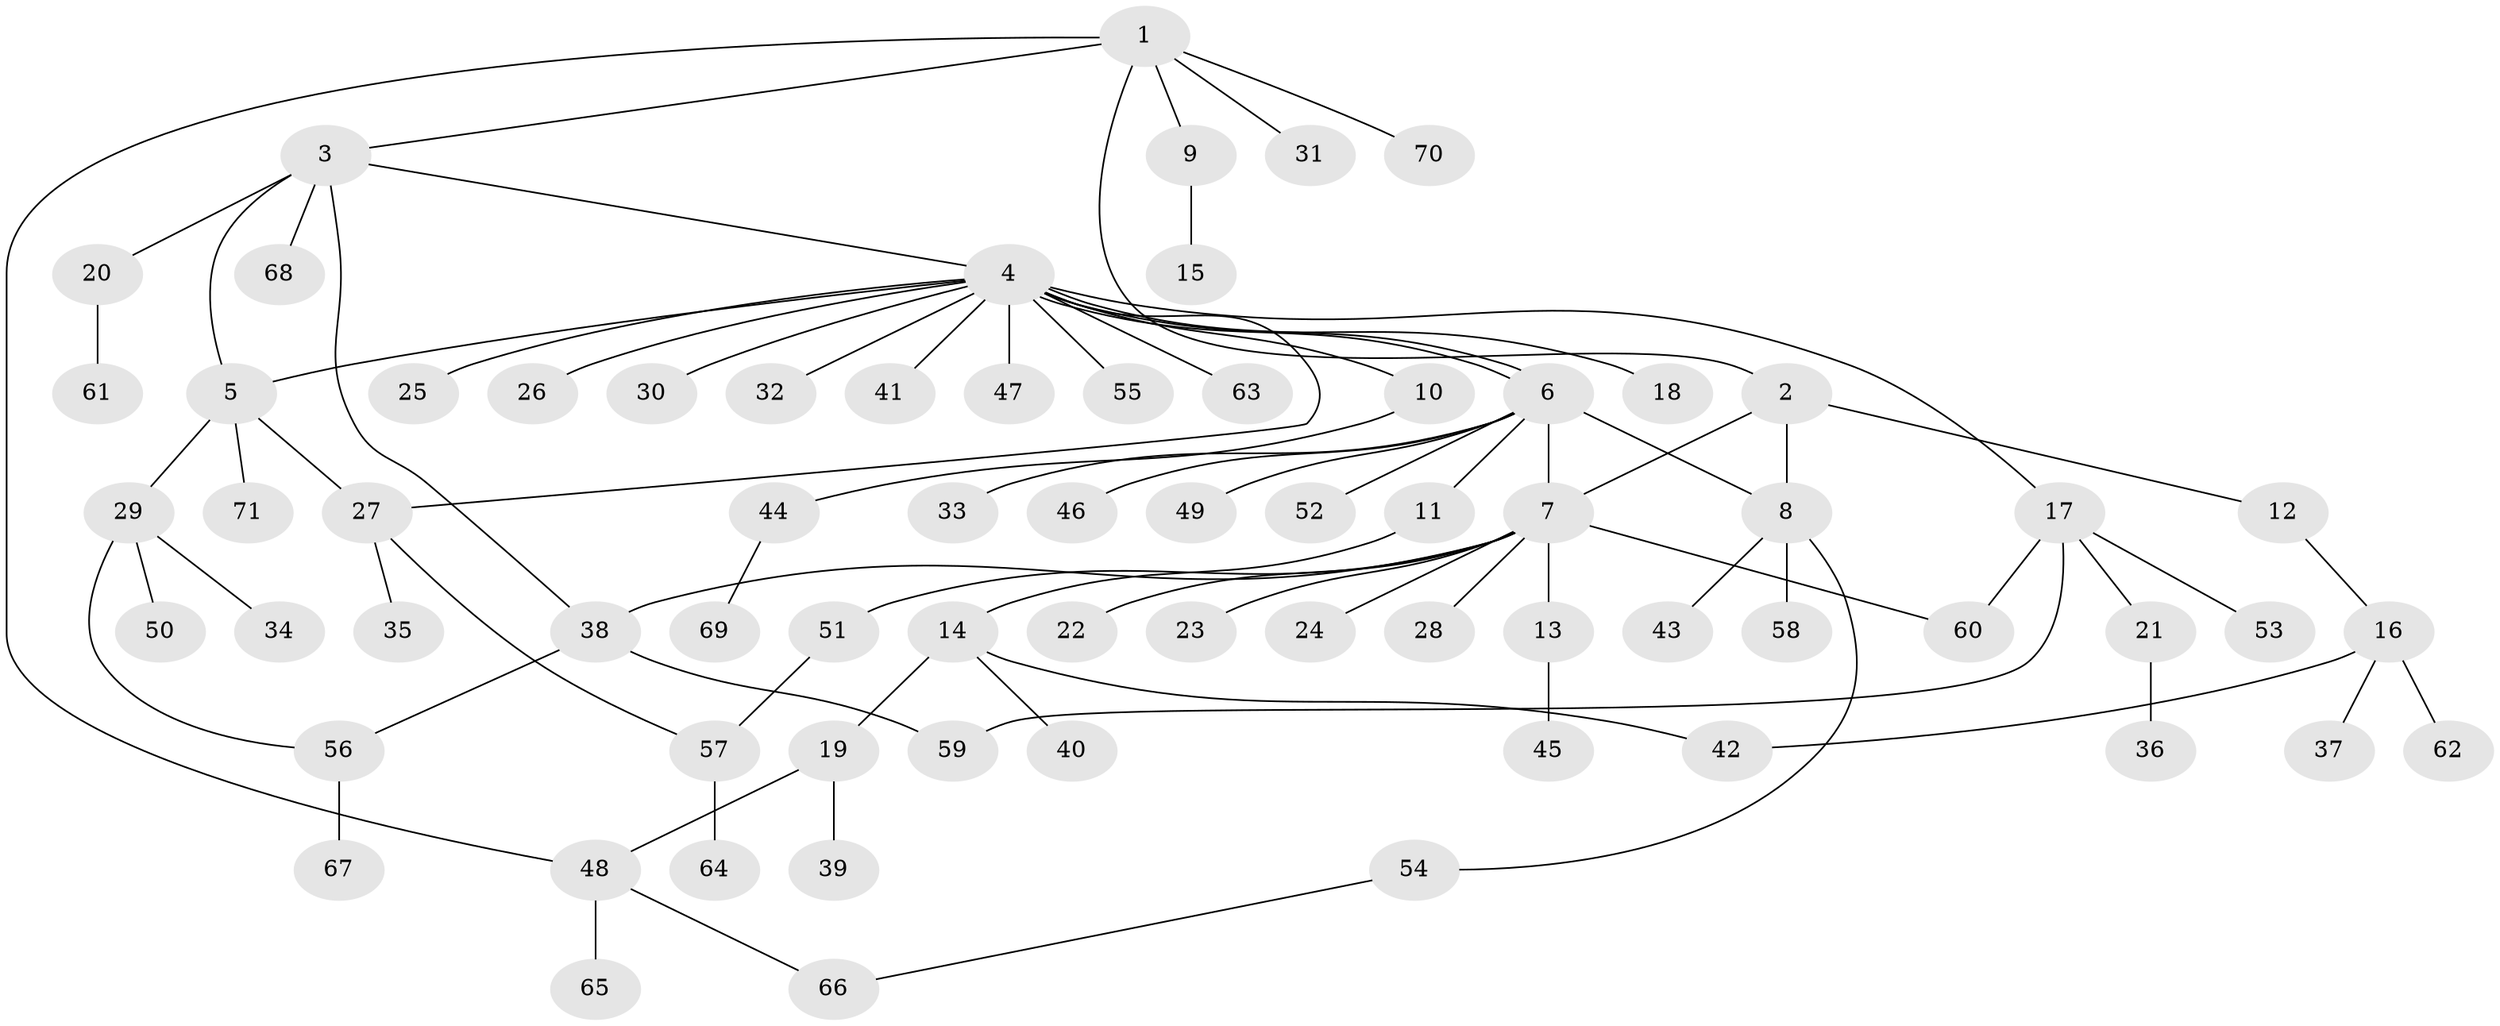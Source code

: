 // coarse degree distribution, {4: 0.1388888888888889, 8: 0.027777777777777776, 1: 0.4444444444444444, 2: 0.19444444444444445, 3: 0.1111111111111111, 6: 0.027777777777777776, 13: 0.027777777777777776, 5: 0.027777777777777776}
// Generated by graph-tools (version 1.1) at 2025/36/03/04/25 23:36:49]
// undirected, 71 vertices, 83 edges
graph export_dot {
  node [color=gray90,style=filled];
  1;
  2;
  3;
  4;
  5;
  6;
  7;
  8;
  9;
  10;
  11;
  12;
  13;
  14;
  15;
  16;
  17;
  18;
  19;
  20;
  21;
  22;
  23;
  24;
  25;
  26;
  27;
  28;
  29;
  30;
  31;
  32;
  33;
  34;
  35;
  36;
  37;
  38;
  39;
  40;
  41;
  42;
  43;
  44;
  45;
  46;
  47;
  48;
  49;
  50;
  51;
  52;
  53;
  54;
  55;
  56;
  57;
  58;
  59;
  60;
  61;
  62;
  63;
  64;
  65;
  66;
  67;
  68;
  69;
  70;
  71;
  1 -- 2;
  1 -- 3;
  1 -- 9;
  1 -- 31;
  1 -- 48;
  1 -- 70;
  2 -- 7;
  2 -- 8;
  2 -- 12;
  3 -- 4;
  3 -- 5;
  3 -- 20;
  3 -- 38;
  3 -- 68;
  4 -- 5;
  4 -- 6;
  4 -- 6;
  4 -- 10;
  4 -- 17;
  4 -- 18;
  4 -- 25;
  4 -- 26;
  4 -- 27;
  4 -- 30;
  4 -- 32;
  4 -- 41;
  4 -- 47;
  4 -- 55;
  4 -- 63;
  5 -- 27;
  5 -- 29;
  5 -- 71;
  6 -- 7;
  6 -- 8;
  6 -- 11;
  6 -- 33;
  6 -- 46;
  6 -- 49;
  6 -- 52;
  7 -- 13;
  7 -- 22;
  7 -- 23;
  7 -- 24;
  7 -- 28;
  7 -- 38;
  7 -- 51;
  7 -- 60;
  8 -- 43;
  8 -- 54;
  8 -- 58;
  9 -- 15;
  10 -- 44;
  11 -- 14;
  12 -- 16;
  13 -- 45;
  14 -- 19;
  14 -- 40;
  14 -- 42;
  16 -- 37;
  16 -- 42;
  16 -- 62;
  17 -- 21;
  17 -- 53;
  17 -- 59;
  17 -- 60;
  19 -- 39;
  19 -- 48;
  20 -- 61;
  21 -- 36;
  27 -- 35;
  27 -- 57;
  29 -- 34;
  29 -- 50;
  29 -- 56;
  38 -- 56;
  38 -- 59;
  44 -- 69;
  48 -- 65;
  48 -- 66;
  51 -- 57;
  54 -- 66;
  56 -- 67;
  57 -- 64;
}

